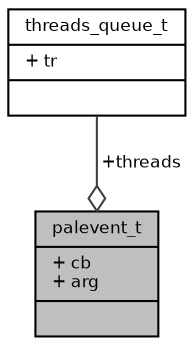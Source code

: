 digraph "palevent_t"
{
  bgcolor="transparent";
  edge [fontname="Helvetica",fontsize="8",labelfontname="Helvetica",labelfontsize="8"];
  node [fontname="Helvetica",fontsize="8",shape=record];
  Node1 [label="{palevent_t\n|+ cb\l+ arg\l|}",height=0.2,width=0.4,color="black", fillcolor="grey75", style="filled", fontcolor="black"];
  Node2 -> Node1 [color="grey25",fontsize="8",style="solid",label=" +threads" ,arrowhead="odiamond",fontname="Helvetica"];
  Node2 [label="{threads_queue_t\n|+ tr\l|}",height=0.2,width=0.4,color="black",URL="$structthreads__queue__t.html",tooltip="Type of a thread queue. "];
}
